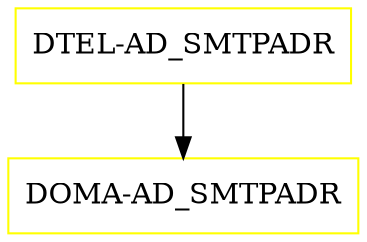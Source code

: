 digraph G {
  "DTEL-AD_SMTPADR" [shape=box,color=yellow];
  "DOMA-AD_SMTPADR" [shape=box,color=yellow,URL="./DOMA_AD_SMTPADR.html"];
  "DTEL-AD_SMTPADR" -> "DOMA-AD_SMTPADR";
}
